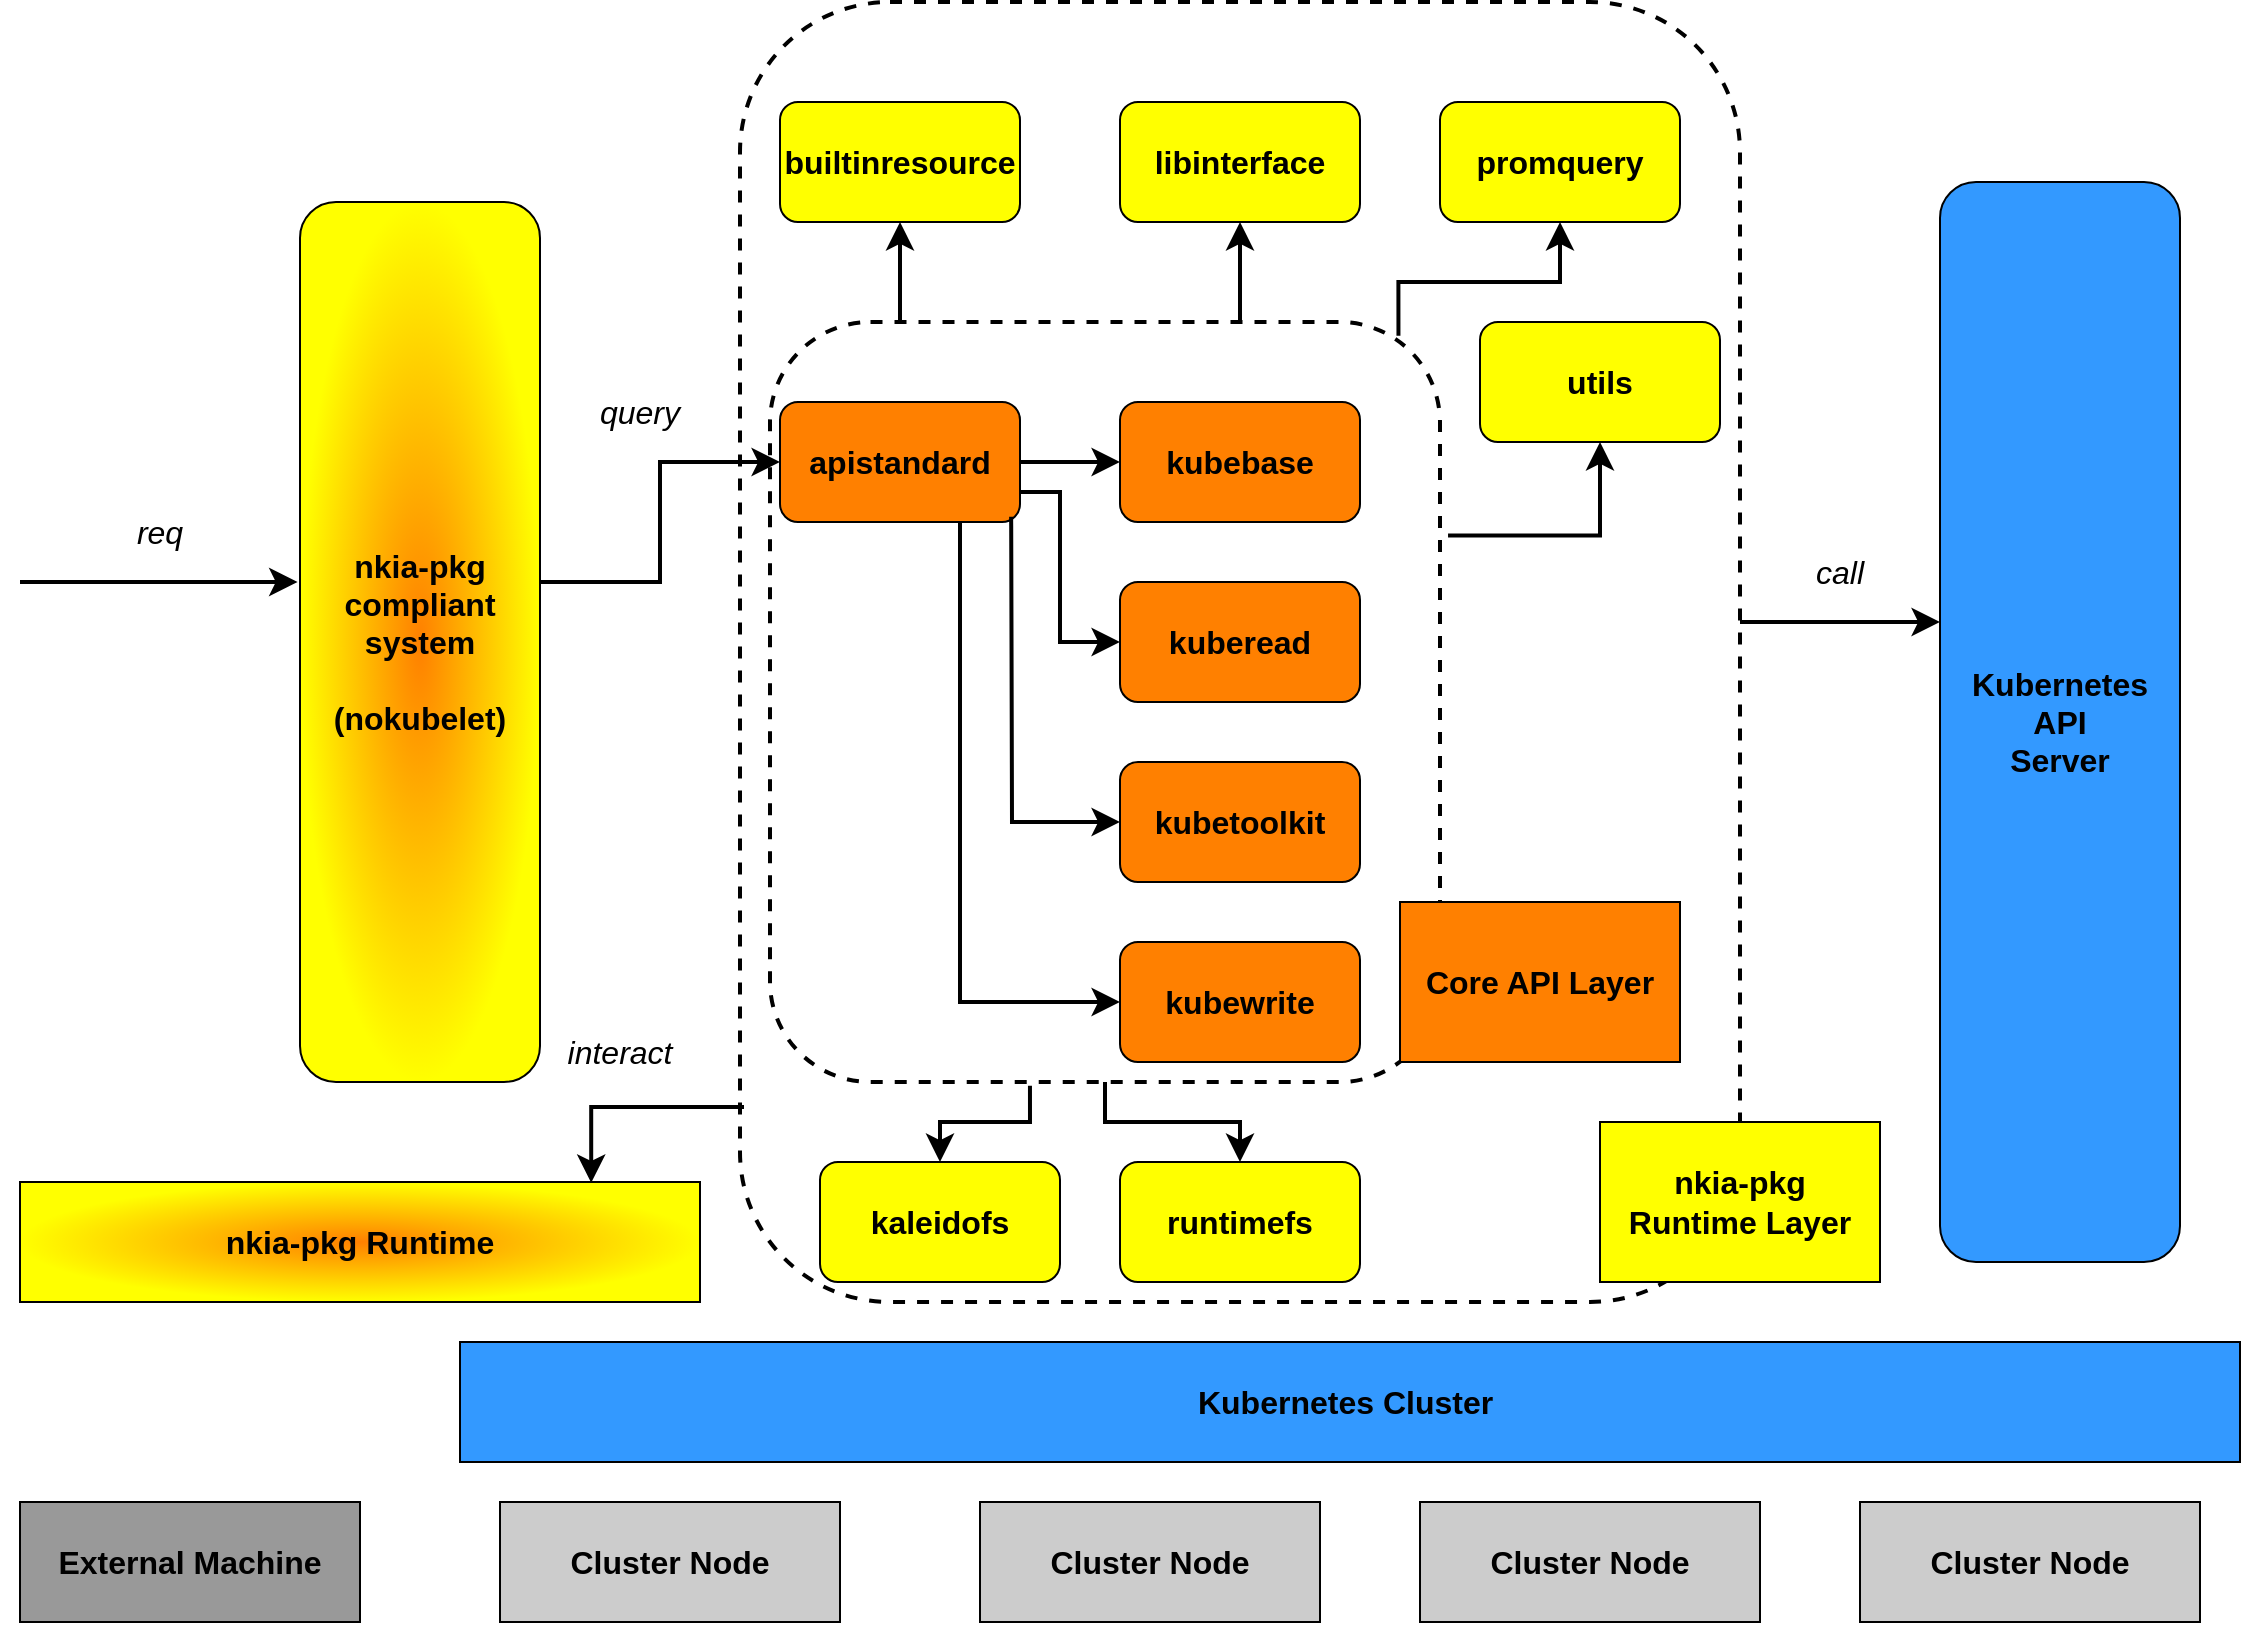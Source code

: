<mxfile version="24.2.1" type="device">
  <diagram name="페이지-1" id="7S5lTNuC7zaxYhMuyJxt">
    <mxGraphModel dx="1231" dy="683" grid="1" gridSize="10" guides="1" tooltips="1" connect="1" arrows="1" fold="1" page="1" pageScale="1" pageWidth="1169" pageHeight="827" math="0" shadow="0">
      <root>
        <mxCell id="0" />
        <mxCell id="1" parent="0" />
        <mxCell id="tPTaoLydg7z53Rz1t_cY-29" value="" style="rounded=1;whiteSpace=wrap;html=1;fillColor=none;strokeWidth=2;dashed=1;" parent="1" vertex="1">
          <mxGeometry x="380" y="10" width="500" height="650" as="geometry" />
        </mxCell>
        <mxCell id="tPTaoLydg7z53Rz1t_cY-30" value="" style="rounded=1;whiteSpace=wrap;html=1;fillColor=none;strokeWidth=2;dashed=1;" parent="1" vertex="1">
          <mxGeometry x="395" y="170" width="335" height="380" as="geometry" />
        </mxCell>
        <mxCell id="tPTaoLydg7z53Rz1t_cY-1" value="Kubernetes Cluster&amp;nbsp;" style="rounded=0;whiteSpace=wrap;html=1;fontStyle=1;fontSize=16;fillColor=#3399FF;" parent="1" vertex="1">
          <mxGeometry x="240" y="680" width="890" height="60" as="geometry" />
        </mxCell>
        <mxCell id="tPTaoLydg7z53Rz1t_cY-3" value="nkia-pkg Runtime" style="rounded=0;whiteSpace=wrap;html=1;fontStyle=1;fontSize=16;fillColor=#FF8000;gradientColor=#FFFF00;gradientDirection=radial;" parent="1" vertex="1">
          <mxGeometry x="20" y="600" width="340" height="60" as="geometry" />
        </mxCell>
        <mxCell id="tPTaoLydg7z53Rz1t_cY-4" value="External Machine" style="rounded=0;whiteSpace=wrap;html=1;fontStyle=1;fontSize=16;fillColor=#999999;" parent="1" vertex="1">
          <mxGeometry x="20" y="760" width="170" height="60" as="geometry" />
        </mxCell>
        <mxCell id="tPTaoLydg7z53Rz1t_cY-5" value="Cluster Node" style="rounded=0;whiteSpace=wrap;html=1;fontStyle=1;fontSize=16;fillColor=#CCCCCC;" parent="1" vertex="1">
          <mxGeometry x="260" y="760" width="170" height="60" as="geometry" />
        </mxCell>
        <mxCell id="tPTaoLydg7z53Rz1t_cY-6" value="Cluster Node" style="rounded=0;whiteSpace=wrap;html=1;fontStyle=1;fontSize=16;fillColor=#CCCCCC;" parent="1" vertex="1">
          <mxGeometry x="500" y="760" width="170" height="60" as="geometry" />
        </mxCell>
        <mxCell id="tPTaoLydg7z53Rz1t_cY-7" value="Cluster Node" style="rounded=0;whiteSpace=wrap;html=1;fontStyle=1;fontSize=16;fillColor=#CCCCCC;" parent="1" vertex="1">
          <mxGeometry x="720" y="760" width="170" height="60" as="geometry" />
        </mxCell>
        <mxCell id="tPTaoLydg7z53Rz1t_cY-8" value="Cluster Node" style="rounded=0;whiteSpace=wrap;html=1;fontStyle=1;fontSize=16;fillColor=#CCCCCC;" parent="1" vertex="1">
          <mxGeometry x="940" y="760" width="170" height="60" as="geometry" />
        </mxCell>
        <mxCell id="tPTaoLydg7z53Rz1t_cY-9" value="nkia-pkg&lt;br&gt;compliant&lt;br&gt;system&lt;br&gt;&lt;br&gt;(nokubelet)" style="rounded=1;whiteSpace=wrap;html=1;fontStyle=1;fontSize=16;fillColor=#FF8000;gradientColor=#FFFF00;gradientDirection=radial;" parent="1" vertex="1">
          <mxGeometry x="160" y="110" width="120" height="440" as="geometry" />
        </mxCell>
        <mxCell id="tPTaoLydg7z53Rz1t_cY-11" value="apistandard" style="rounded=1;whiteSpace=wrap;html=1;fontStyle=1;fontSize=16;fillColor=#FF8000;" parent="1" vertex="1">
          <mxGeometry x="400" y="210" width="120" height="60" as="geometry" />
        </mxCell>
        <mxCell id="tPTaoLydg7z53Rz1t_cY-12" value="builtinresource" style="rounded=1;whiteSpace=wrap;html=1;fontStyle=1;fontSize=16;fillColor=#FFFF00;" parent="1" vertex="1">
          <mxGeometry x="400" y="60" width="120" height="60" as="geometry" />
        </mxCell>
        <mxCell id="tPTaoLydg7z53Rz1t_cY-13" value="utils" style="rounded=1;whiteSpace=wrap;html=1;fontStyle=1;fontSize=16;fillColor=#FFFF00;" parent="1" vertex="1">
          <mxGeometry x="750" y="170" width="120" height="60" as="geometry" />
        </mxCell>
        <mxCell id="tPTaoLydg7z53Rz1t_cY-14" value="kubebase" style="rounded=1;whiteSpace=wrap;html=1;fontStyle=1;fontSize=16;fillColor=#FF8000;" parent="1" vertex="1">
          <mxGeometry x="570" y="210" width="120" height="60" as="geometry" />
        </mxCell>
        <mxCell id="tPTaoLydg7z53Rz1t_cY-15" value="libinterface" style="rounded=1;whiteSpace=wrap;html=1;fontStyle=1;fontSize=16;fillColor=#FFFF00;" parent="1" vertex="1">
          <mxGeometry x="570" y="60" width="120" height="60" as="geometry" />
        </mxCell>
        <mxCell id="tPTaoLydg7z53Rz1t_cY-16" value="kuberead" style="rounded=1;whiteSpace=wrap;html=1;fontStyle=1;fontSize=16;fillColor=#FF8000;" parent="1" vertex="1">
          <mxGeometry x="570" y="300" width="120" height="60" as="geometry" />
        </mxCell>
        <mxCell id="tPTaoLydg7z53Rz1t_cY-17" value="kubewrite" style="rounded=1;whiteSpace=wrap;html=1;fontStyle=1;fontSize=16;fillColor=#FF8000;" parent="1" vertex="1">
          <mxGeometry x="570" y="480" width="120" height="60" as="geometry" />
        </mxCell>
        <mxCell id="tPTaoLydg7z53Rz1t_cY-18" value="kubetoolkit" style="rounded=1;whiteSpace=wrap;html=1;fontStyle=1;fontSize=16;fillColor=#FF8000;" parent="1" vertex="1">
          <mxGeometry x="570" y="390" width="120" height="60" as="geometry" />
        </mxCell>
        <mxCell id="tPTaoLydg7z53Rz1t_cY-20" value="runtimefs" style="rounded=1;whiteSpace=wrap;html=1;fontStyle=1;fontSize=16;fillColor=#FFFF00;" parent="1" vertex="1">
          <mxGeometry x="570" y="590" width="120" height="60" as="geometry" />
        </mxCell>
        <mxCell id="tPTaoLydg7z53Rz1t_cY-22" value="Kubernetes&lt;br&gt;API&lt;br&gt;Server" style="rounded=1;whiteSpace=wrap;html=1;fontStyle=1;fontSize=16;fillColor=#3399FF;" parent="1" vertex="1">
          <mxGeometry x="980" y="100" width="120" height="540" as="geometry" />
        </mxCell>
        <mxCell id="tPTaoLydg7z53Rz1t_cY-23" value="" style="edgeStyle=segmentEdgeStyle;endArrow=classic;html=1;curved=0;rounded=0;endSize=8;startSize=8;entryX=-0.01;entryY=0.433;entryDx=0;entryDy=0;entryPerimeter=0;strokeWidth=2;" parent="1" target="tPTaoLydg7z53Rz1t_cY-9" edge="1">
          <mxGeometry width="50" height="50" relative="1" as="geometry">
            <mxPoint x="20" y="300" as="sourcePoint" />
            <mxPoint x="70" y="250" as="targetPoint" />
          </mxGeometry>
        </mxCell>
        <mxCell id="tPTaoLydg7z53Rz1t_cY-24" value="" style="edgeStyle=segmentEdgeStyle;endArrow=classic;html=1;curved=0;rounded=0;endSize=8;startSize=8;entryX=0;entryY=0.5;entryDx=0;entryDy=0;strokeWidth=2;" parent="1" target="tPTaoLydg7z53Rz1t_cY-11" edge="1">
          <mxGeometry width="50" height="50" relative="1" as="geometry">
            <mxPoint x="280" y="300" as="sourcePoint" />
            <mxPoint x="330" y="250" as="targetPoint" />
            <Array as="points">
              <mxPoint x="340" y="300" />
              <mxPoint x="340" y="240" />
            </Array>
          </mxGeometry>
        </mxCell>
        <mxCell id="tPTaoLydg7z53Rz1t_cY-25" value="" style="edgeStyle=segmentEdgeStyle;endArrow=classic;html=1;curved=0;rounded=0;endSize=8;startSize=8;exitX=1;exitY=0.5;exitDx=0;exitDy=0;strokeWidth=2;" parent="1" source="tPTaoLydg7z53Rz1t_cY-11" edge="1">
          <mxGeometry width="50" height="50" relative="1" as="geometry">
            <mxPoint x="470" y="410" as="sourcePoint" />
            <mxPoint x="570" y="240" as="targetPoint" />
          </mxGeometry>
        </mxCell>
        <mxCell id="tPTaoLydg7z53Rz1t_cY-26" value="" style="edgeStyle=segmentEdgeStyle;endArrow=classic;html=1;curved=0;rounded=0;endSize=8;startSize=8;exitX=1;exitY=0.75;exitDx=0;exitDy=0;entryX=0;entryY=0.5;entryDx=0;entryDy=0;strokeWidth=2;" parent="1" source="tPTaoLydg7z53Rz1t_cY-11" target="tPTaoLydg7z53Rz1t_cY-16" edge="1">
          <mxGeometry width="50" height="50" relative="1" as="geometry">
            <mxPoint x="510" y="380" as="sourcePoint" />
            <mxPoint x="560" y="330" as="targetPoint" />
            <Array as="points">
              <mxPoint x="540" y="255" />
              <mxPoint x="540" y="330" />
            </Array>
          </mxGeometry>
        </mxCell>
        <mxCell id="tPTaoLydg7z53Rz1t_cY-27" value="" style="edgeStyle=segmentEdgeStyle;endArrow=classic;html=1;curved=0;rounded=0;endSize=8;startSize=8;exitX=0.963;exitY=0.957;exitDx=0;exitDy=0;exitPerimeter=0;entryX=0;entryY=0.5;entryDx=0;entryDy=0;strokeWidth=2;" parent="1" source="tPTaoLydg7z53Rz1t_cY-11" target="tPTaoLydg7z53Rz1t_cY-18" edge="1">
          <mxGeometry width="50" height="50" relative="1" as="geometry">
            <mxPoint x="510" y="380" as="sourcePoint" />
            <mxPoint x="560" y="330" as="targetPoint" />
            <Array as="points">
              <mxPoint x="516" y="272" />
              <mxPoint x="516" y="272" />
              <mxPoint x="516" y="420" />
            </Array>
          </mxGeometry>
        </mxCell>
        <mxCell id="tPTaoLydg7z53Rz1t_cY-28" value="" style="edgeStyle=segmentEdgeStyle;endArrow=classic;html=1;curved=0;rounded=0;endSize=8;startSize=8;exitX=0.75;exitY=1;exitDx=0;exitDy=0;entryX=0;entryY=0.5;entryDx=0;entryDy=0;strokeWidth=2;" parent="1" source="tPTaoLydg7z53Rz1t_cY-11" target="tPTaoLydg7z53Rz1t_cY-17" edge="1">
          <mxGeometry width="50" height="50" relative="1" as="geometry">
            <mxPoint x="510" y="380" as="sourcePoint" />
            <mxPoint x="560" y="330" as="targetPoint" />
            <Array as="points">
              <mxPoint x="490" y="510" />
            </Array>
          </mxGeometry>
        </mxCell>
        <mxCell id="tPTaoLydg7z53Rz1t_cY-32" value="" style="edgeStyle=segmentEdgeStyle;endArrow=classic;html=1;curved=0;rounded=0;endSize=8;startSize=8;exitX=0.5;exitY=1;exitDx=0;exitDy=0;entryX=0.5;entryY=0;entryDx=0;entryDy=0;strokeWidth=2;" parent="1" source="tPTaoLydg7z53Rz1t_cY-30" target="tPTaoLydg7z53Rz1t_cY-20" edge="1">
          <mxGeometry width="50" height="50" relative="1" as="geometry">
            <mxPoint x="540" y="460" as="sourcePoint" />
            <mxPoint x="590" y="410" as="targetPoint" />
            <Array as="points">
              <mxPoint x="563" y="570" />
              <mxPoint x="630" y="570" />
            </Array>
          </mxGeometry>
        </mxCell>
        <mxCell id="tPTaoLydg7z53Rz1t_cY-33" value="" style="edgeStyle=segmentEdgeStyle;endArrow=classic;html=1;curved=0;rounded=0;endSize=8;startSize=8;entryX=0.5;entryY=1;entryDx=0;entryDy=0;strokeWidth=2;" parent="1" target="tPTaoLydg7z53Rz1t_cY-12" edge="1">
          <mxGeometry width="50" height="50" relative="1" as="geometry">
            <mxPoint x="460" y="170" as="sourcePoint" />
            <mxPoint x="590" y="410" as="targetPoint" />
          </mxGeometry>
        </mxCell>
        <mxCell id="tPTaoLydg7z53Rz1t_cY-34" value="" style="edgeStyle=segmentEdgeStyle;endArrow=classic;html=1;curved=0;rounded=0;endSize=8;startSize=8;entryX=0.5;entryY=1;entryDx=0;entryDy=0;exitX=0.696;exitY=0;exitDx=0;exitDy=0;exitPerimeter=0;strokeWidth=2;" parent="1" source="tPTaoLydg7z53Rz1t_cY-30" target="tPTaoLydg7z53Rz1t_cY-15" edge="1">
          <mxGeometry width="50" height="50" relative="1" as="geometry">
            <mxPoint x="380" y="470" as="sourcePoint" />
            <mxPoint x="430" y="420" as="targetPoint" />
          </mxGeometry>
        </mxCell>
        <mxCell id="tPTaoLydg7z53Rz1t_cY-35" value="" style="edgeStyle=segmentEdgeStyle;endArrow=classic;html=1;curved=0;rounded=0;endSize=8;startSize=8;entryX=0.5;entryY=1;entryDx=0;entryDy=0;exitX=1.012;exitY=0.281;exitDx=0;exitDy=0;exitPerimeter=0;strokeWidth=2;" parent="1" source="tPTaoLydg7z53Rz1t_cY-30" target="tPTaoLydg7z53Rz1t_cY-13" edge="1">
          <mxGeometry width="50" height="50" relative="1" as="geometry">
            <mxPoint x="380" y="470" as="sourcePoint" />
            <mxPoint x="430" y="420" as="targetPoint" />
          </mxGeometry>
        </mxCell>
        <mxCell id="tPTaoLydg7z53Rz1t_cY-36" value="" style="edgeStyle=segmentEdgeStyle;endArrow=classic;html=1;curved=0;rounded=0;endSize=8;startSize=8;exitX=0.004;exitY=0.85;exitDx=0;exitDy=0;exitPerimeter=0;entryX=0.84;entryY=0.007;entryDx=0;entryDy=0;entryPerimeter=0;strokeWidth=2;" parent="1" source="tPTaoLydg7z53Rz1t_cY-29" target="tPTaoLydg7z53Rz1t_cY-3" edge="1">
          <mxGeometry width="50" height="50" relative="1" as="geometry">
            <mxPoint x="380" y="470" as="sourcePoint" />
            <mxPoint x="430" y="420" as="targetPoint" />
          </mxGeometry>
        </mxCell>
        <mxCell id="tPTaoLydg7z53Rz1t_cY-37" value="" style="edgeStyle=segmentEdgeStyle;endArrow=classic;html=1;curved=0;rounded=0;endSize=8;startSize=8;strokeWidth=2;" parent="1" edge="1">
          <mxGeometry width="50" height="50" relative="1" as="geometry">
            <mxPoint x="880" y="320" as="sourcePoint" />
            <mxPoint x="980" y="320" as="targetPoint" />
          </mxGeometry>
        </mxCell>
        <mxCell id="tPTaoLydg7z53Rz1t_cY-39" value="Core API Layer" style="rounded=0;whiteSpace=wrap;html=1;fontStyle=1;fontSize=16;fillColor=#FF8000;" parent="1" vertex="1">
          <mxGeometry x="710" y="460" width="140" height="80" as="geometry" />
        </mxCell>
        <mxCell id="tPTaoLydg7z53Rz1t_cY-40" value="nkia-pkg&lt;br&gt;Runtime Layer" style="rounded=0;whiteSpace=wrap;html=1;fontStyle=1;fontSize=16;fillColor=#FFFF00;" parent="1" vertex="1">
          <mxGeometry x="810" y="570" width="140" height="80" as="geometry" />
        </mxCell>
        <mxCell id="tPTaoLydg7z53Rz1t_cY-41" value="promquery" style="rounded=1;whiteSpace=wrap;html=1;fontStyle=1;fontSize=16;fillColor=#FFFF00;" parent="1" vertex="1">
          <mxGeometry x="730" y="60" width="120" height="60" as="geometry" />
        </mxCell>
        <mxCell id="tPTaoLydg7z53Rz1t_cY-42" value="" style="edgeStyle=segmentEdgeStyle;endArrow=classic;html=1;curved=0;rounded=0;endSize=8;startSize=8;entryX=0.5;entryY=1;entryDx=0;entryDy=0;exitX=0.938;exitY=0.018;exitDx=0;exitDy=0;exitPerimeter=0;strokeWidth=2;" parent="1" source="tPTaoLydg7z53Rz1t_cY-30" target="tPTaoLydg7z53Rz1t_cY-41" edge="1">
          <mxGeometry width="50" height="50" relative="1" as="geometry">
            <mxPoint x="744" y="287" as="sourcePoint" />
            <mxPoint x="820" y="240" as="targetPoint" />
            <Array as="points">
              <mxPoint x="709" y="150" />
              <mxPoint x="790" y="150" />
            </Array>
          </mxGeometry>
        </mxCell>
        <mxCell id="tPTaoLydg7z53Rz1t_cY-43" value="req" style="text;html=1;strokeColor=none;fillColor=none;align=center;verticalAlign=middle;whiteSpace=wrap;rounded=0;fontStyle=2;fontSize=16;" parent="1" vertex="1">
          <mxGeometry x="60" y="260" width="60" height="30" as="geometry" />
        </mxCell>
        <mxCell id="tPTaoLydg7z53Rz1t_cY-44" value="query" style="text;html=1;strokeColor=none;fillColor=none;align=center;verticalAlign=middle;whiteSpace=wrap;rounded=0;fontStyle=2;fontSize=16;" parent="1" vertex="1">
          <mxGeometry x="300" y="200" width="60" height="30" as="geometry" />
        </mxCell>
        <mxCell id="tPTaoLydg7z53Rz1t_cY-45" value="interact" style="text;html=1;strokeColor=none;fillColor=none;align=center;verticalAlign=middle;whiteSpace=wrap;rounded=0;fontStyle=2;fontSize=16;" parent="1" vertex="1">
          <mxGeometry x="290" y="520" width="60" height="30" as="geometry" />
        </mxCell>
        <mxCell id="tPTaoLydg7z53Rz1t_cY-46" value="call" style="text;html=1;strokeColor=none;fillColor=none;align=center;verticalAlign=middle;whiteSpace=wrap;rounded=0;fontStyle=2;fontSize=16;" parent="1" vertex="1">
          <mxGeometry x="900" y="280" width="60" height="30" as="geometry" />
        </mxCell>
        <mxCell id="7uUCEZZxFcmNvUfiWT3J-1" value="kaleidofs" style="rounded=1;whiteSpace=wrap;html=1;fontStyle=1;fontSize=16;fillColor=#FFFF00;" vertex="1" parent="1">
          <mxGeometry x="420" y="590" width="120" height="60" as="geometry" />
        </mxCell>
        <mxCell id="7uUCEZZxFcmNvUfiWT3J-2" value="" style="edgeStyle=segmentEdgeStyle;endArrow=classic;html=1;curved=0;rounded=0;endSize=8;startSize=8;exitX=0.388;exitY=1.005;exitDx=0;exitDy=0;entryX=0.5;entryY=0;entryDx=0;entryDy=0;strokeWidth=2;exitPerimeter=0;" edge="1" parent="1" source="tPTaoLydg7z53Rz1t_cY-30" target="7uUCEZZxFcmNvUfiWT3J-1">
          <mxGeometry width="50" height="50" relative="1" as="geometry">
            <mxPoint x="573" y="560" as="sourcePoint" />
            <mxPoint x="640" y="600" as="targetPoint" />
            <Array as="points">
              <mxPoint x="525" y="570" />
              <mxPoint x="480" y="570" />
            </Array>
          </mxGeometry>
        </mxCell>
      </root>
    </mxGraphModel>
  </diagram>
</mxfile>
